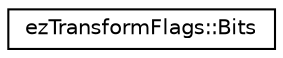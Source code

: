 digraph "Graphical Class Hierarchy"
{
 // LATEX_PDF_SIZE
  edge [fontname="Helvetica",fontsize="10",labelfontname="Helvetica",labelfontsize="10"];
  node [fontname="Helvetica",fontsize="10",shape=record];
  rankdir="LR";
  Node0 [label="ezTransformFlags::Bits",height=0.2,width=0.4,color="black", fillcolor="white", style="filled",URL="$d8/d0d/structez_transform_flags_1_1_bits.htm",tooltip=" "];
}
